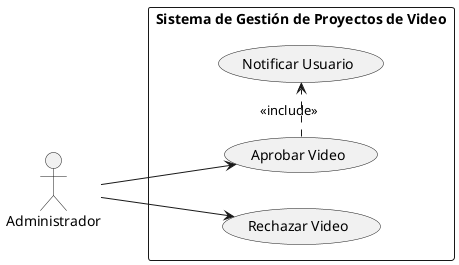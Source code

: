 @startuml
left to right direction

actor Administrador

rectangle "Sistema de Gestión de Proyectos de Video" {
  Administrador --> (Aprobar Video)
  Administrador --> (Rechazar Video)
  (Aprobar Video) .> (Notificar Usuario) : <<include>>
}
@enduml
